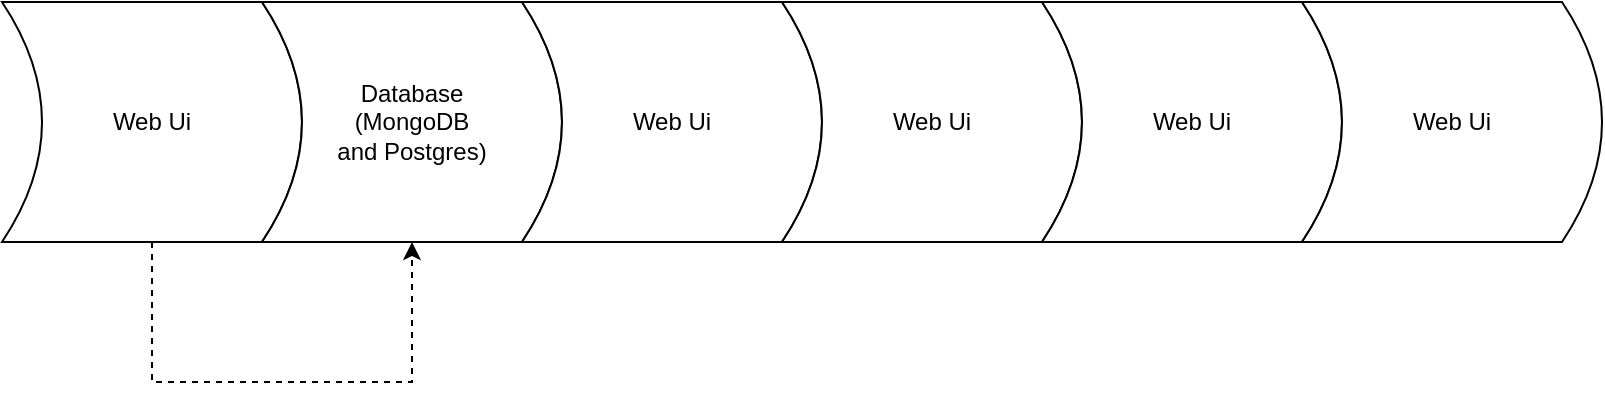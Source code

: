<mxfile version="22.1.0" type="github">
  <diagram name="Page-1" id="80nqQ44Cof5NbJmEGg_A">
    <mxGraphModel dx="1050" dy="542" grid="1" gridSize="10" guides="1" tooltips="1" connect="1" arrows="1" fold="1" page="1" pageScale="1" pageWidth="850" pageHeight="1100" math="0" shadow="0">
      <root>
        <mxCell id="0" />
        <mxCell id="1" parent="0" />
        <mxCell id="G8VuwQCp07MFnge5ML-9-19" style="edgeStyle=orthogonalEdgeStyle;rounded=0;orthogonalLoop=1;jettySize=auto;html=1;entryX=0.5;entryY=1;entryDx=0;entryDy=0;dashed=1;" edge="1" parent="1" source="G8VuwQCp07MFnge5ML-9-7" target="G8VuwQCp07MFnge5ML-9-13">
          <mxGeometry relative="1" as="geometry">
            <Array as="points">
              <mxPoint x="135" y="400" />
              <mxPoint x="265" y="400" />
            </Array>
          </mxGeometry>
        </mxCell>
        <mxCell id="G8VuwQCp07MFnge5ML-9-7" value="Web Ui" style="shape=dataStorage;whiteSpace=wrap;html=1;fixedSize=1;flipH=1;" vertex="1" parent="1">
          <mxGeometry x="60" y="210" width="150" height="120" as="geometry" />
        </mxCell>
        <mxCell id="G8VuwQCp07MFnge5ML-9-13" value="Database&lt;br&gt;(MongoDB &lt;br&gt;and Postgres)" style="shape=dataStorage;whiteSpace=wrap;html=1;fixedSize=1;flipH=1;" vertex="1" parent="1">
          <mxGeometry x="190" y="210" width="150" height="120" as="geometry" />
        </mxCell>
        <mxCell id="G8VuwQCp07MFnge5ML-9-14" value="Web Ui" style="shape=dataStorage;whiteSpace=wrap;html=1;fixedSize=1;flipH=1;" vertex="1" parent="1">
          <mxGeometry x="320" y="210" width="150" height="120" as="geometry" />
        </mxCell>
        <mxCell id="G8VuwQCp07MFnge5ML-9-15" value="Web Ui" style="shape=dataStorage;whiteSpace=wrap;html=1;fixedSize=1;flipH=1;" vertex="1" parent="1">
          <mxGeometry x="450" y="210" width="150" height="120" as="geometry" />
        </mxCell>
        <mxCell id="G8VuwQCp07MFnge5ML-9-16" value="Web Ui" style="shape=dataStorage;whiteSpace=wrap;html=1;fixedSize=1;flipH=1;" vertex="1" parent="1">
          <mxGeometry x="580" y="210" width="150" height="120" as="geometry" />
        </mxCell>
        <mxCell id="G8VuwQCp07MFnge5ML-9-17" value="Web Ui" style="shape=dataStorage;whiteSpace=wrap;html=1;fixedSize=1;flipH=1;" vertex="1" parent="1">
          <mxGeometry x="710" y="210" width="150" height="120" as="geometry" />
        </mxCell>
      </root>
    </mxGraphModel>
  </diagram>
</mxfile>
